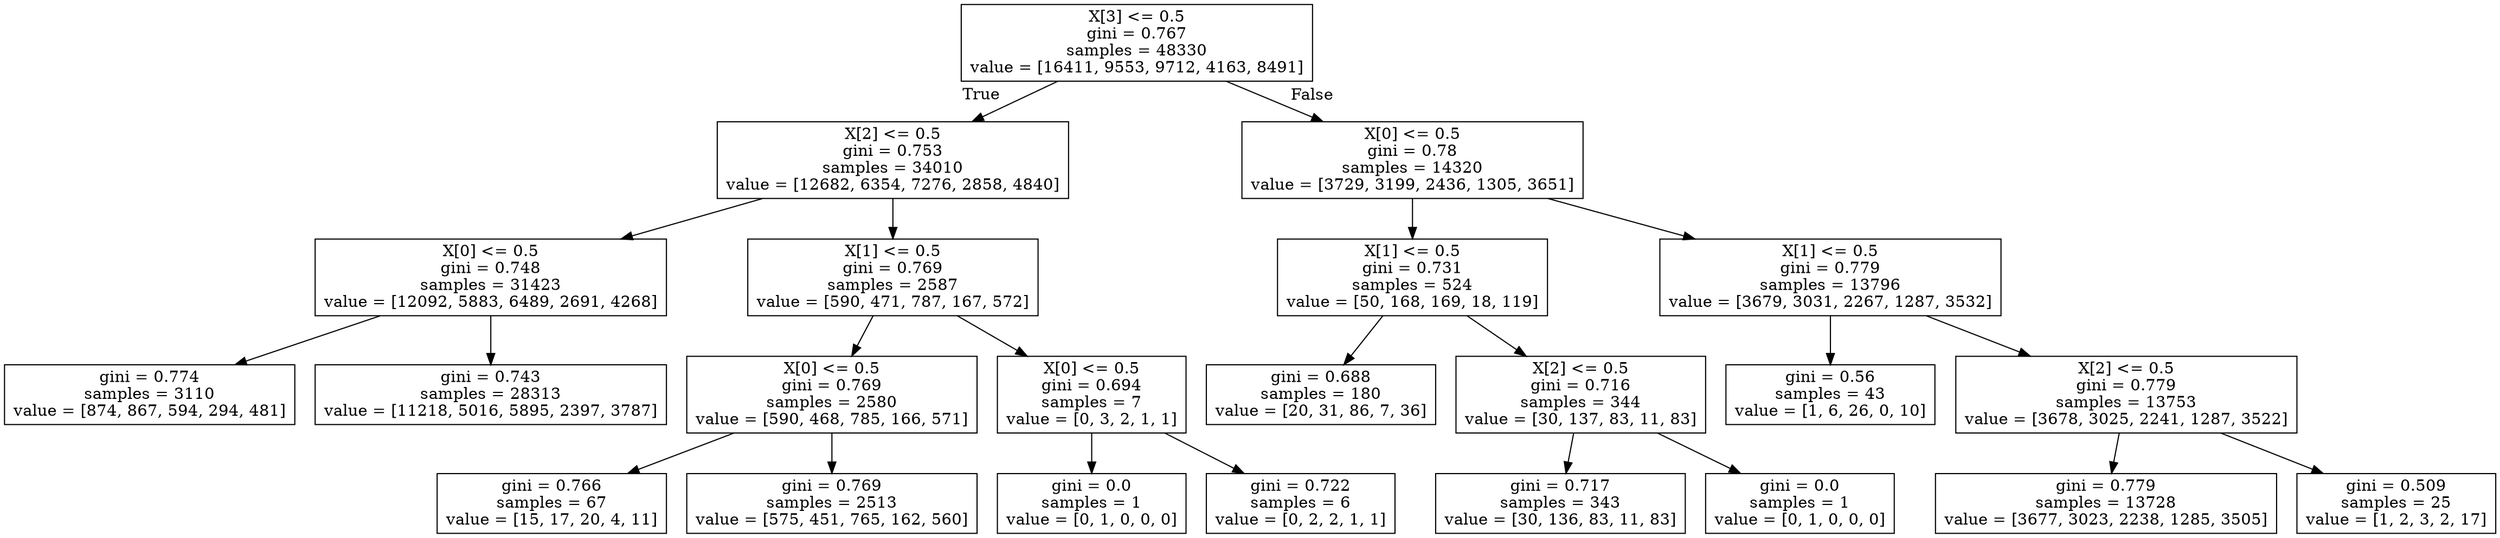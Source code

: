 digraph Tree {
node [shape=box] ;
0 [label="X[3] <= 0.5\ngini = 0.767\nsamples = 48330\nvalue = [16411, 9553, 9712, 4163, 8491]"] ;
1 [label="X[2] <= 0.5\ngini = 0.753\nsamples = 34010\nvalue = [12682, 6354, 7276, 2858, 4840]"] ;
0 -> 1 [labeldistance=2.5, labelangle=45, headlabel="True"] ;
2 [label="X[0] <= 0.5\ngini = 0.748\nsamples = 31423\nvalue = [12092, 5883, 6489, 2691, 4268]"] ;
1 -> 2 ;
3 [label="gini = 0.774\nsamples = 3110\nvalue = [874, 867, 594, 294, 481]"] ;
2 -> 3 ;
4 [label="gini = 0.743\nsamples = 28313\nvalue = [11218, 5016, 5895, 2397, 3787]"] ;
2 -> 4 ;
5 [label="X[1] <= 0.5\ngini = 0.769\nsamples = 2587\nvalue = [590, 471, 787, 167, 572]"] ;
1 -> 5 ;
6 [label="X[0] <= 0.5\ngini = 0.769\nsamples = 2580\nvalue = [590, 468, 785, 166, 571]"] ;
5 -> 6 ;
7 [label="gini = 0.766\nsamples = 67\nvalue = [15, 17, 20, 4, 11]"] ;
6 -> 7 ;
8 [label="gini = 0.769\nsamples = 2513\nvalue = [575, 451, 765, 162, 560]"] ;
6 -> 8 ;
9 [label="X[0] <= 0.5\ngini = 0.694\nsamples = 7\nvalue = [0, 3, 2, 1, 1]"] ;
5 -> 9 ;
10 [label="gini = 0.0\nsamples = 1\nvalue = [0, 1, 0, 0, 0]"] ;
9 -> 10 ;
11 [label="gini = 0.722\nsamples = 6\nvalue = [0, 2, 2, 1, 1]"] ;
9 -> 11 ;
12 [label="X[0] <= 0.5\ngini = 0.78\nsamples = 14320\nvalue = [3729, 3199, 2436, 1305, 3651]"] ;
0 -> 12 [labeldistance=2.5, labelangle=-45, headlabel="False"] ;
13 [label="X[1] <= 0.5\ngini = 0.731\nsamples = 524\nvalue = [50, 168, 169, 18, 119]"] ;
12 -> 13 ;
14 [label="gini = 0.688\nsamples = 180\nvalue = [20, 31, 86, 7, 36]"] ;
13 -> 14 ;
15 [label="X[2] <= 0.5\ngini = 0.716\nsamples = 344\nvalue = [30, 137, 83, 11, 83]"] ;
13 -> 15 ;
16 [label="gini = 0.717\nsamples = 343\nvalue = [30, 136, 83, 11, 83]"] ;
15 -> 16 ;
17 [label="gini = 0.0\nsamples = 1\nvalue = [0, 1, 0, 0, 0]"] ;
15 -> 17 ;
18 [label="X[1] <= 0.5\ngini = 0.779\nsamples = 13796\nvalue = [3679, 3031, 2267, 1287, 3532]"] ;
12 -> 18 ;
19 [label="gini = 0.56\nsamples = 43\nvalue = [1, 6, 26, 0, 10]"] ;
18 -> 19 ;
20 [label="X[2] <= 0.5\ngini = 0.779\nsamples = 13753\nvalue = [3678, 3025, 2241, 1287, 3522]"] ;
18 -> 20 ;
21 [label="gini = 0.779\nsamples = 13728\nvalue = [3677, 3023, 2238, 1285, 3505]"] ;
20 -> 21 ;
22 [label="gini = 0.509\nsamples = 25\nvalue = [1, 2, 3, 2, 17]"] ;
20 -> 22 ;
}